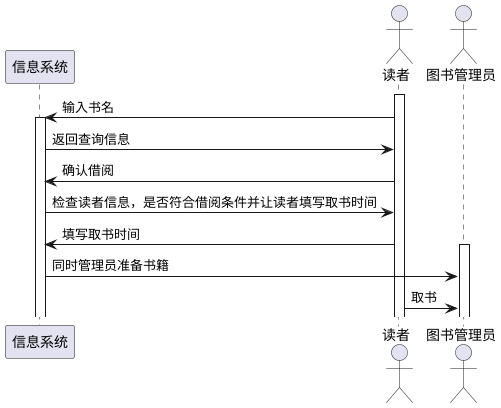 @startuml
participant 信息系统
actor 读者
actor 图书管理员
activate 读者
读者 -> 信息系统:输入书名
activate 信息系统
信息系统 -> 读者:返回查询信息
读者 -> 信息系统:确认借阅
信息系统 -> 读者:检查读者信息，是否符合借阅条件并让读者填写取书时间
读者 -> 信息系统:填写取书时间
activate 图书管理员
信息系统 -> 图书管理员:同时管理员准备书籍
读者 -> 图书管理员:取书
@enduml